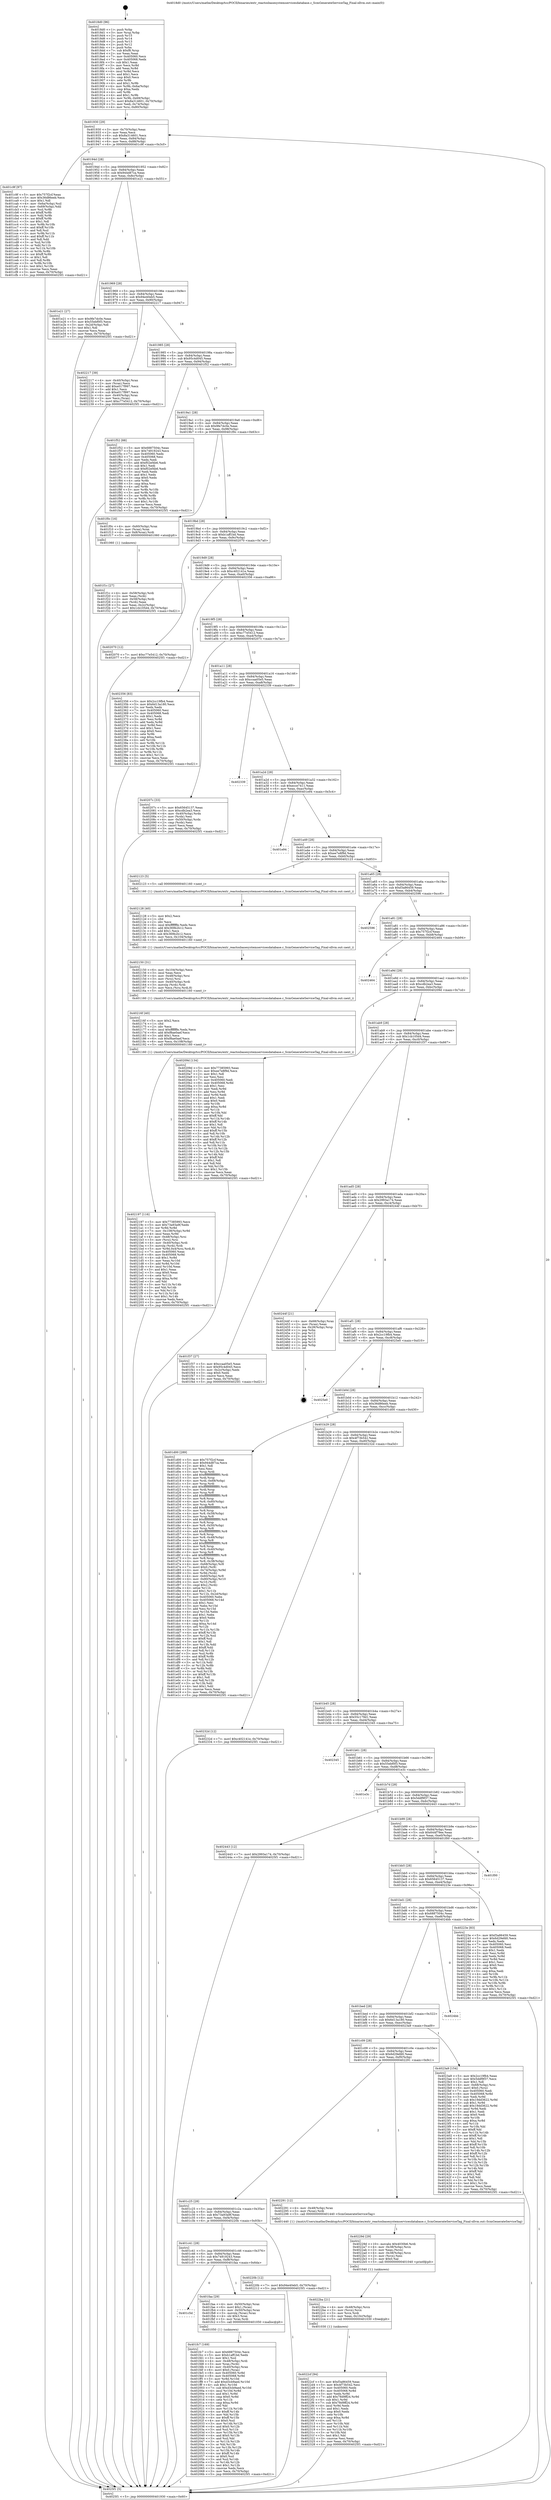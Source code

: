 digraph "0x4018d0" {
  label = "0x4018d0 (/mnt/c/Users/mathe/Desktop/tcc/POCII/binaries/extr_reactosbasesystemservicesdatabase.c_ScmGenerateServiceTag_Final-ollvm.out::main(0))"
  labelloc = "t"
  node[shape=record]

  Entry [label="",width=0.3,height=0.3,shape=circle,fillcolor=black,style=filled]
  "0x401930" [label="{
     0x401930 [29]\l
     | [instrs]\l
     &nbsp;&nbsp;0x401930 \<+3\>: mov -0x70(%rbp),%eax\l
     &nbsp;&nbsp;0x401933 \<+2\>: mov %eax,%ecx\l
     &nbsp;&nbsp;0x401935 \<+6\>: sub $0x8a314601,%ecx\l
     &nbsp;&nbsp;0x40193b \<+6\>: mov %eax,-0x84(%rbp)\l
     &nbsp;&nbsp;0x401941 \<+6\>: mov %ecx,-0x88(%rbp)\l
     &nbsp;&nbsp;0x401947 \<+6\>: je 0000000000401c9f \<main+0x3cf\>\l
  }"]
  "0x401c9f" [label="{
     0x401c9f [97]\l
     | [instrs]\l
     &nbsp;&nbsp;0x401c9f \<+5\>: mov $0x757f2cf,%eax\l
     &nbsp;&nbsp;0x401ca4 \<+5\>: mov $0x36d86eeb,%ecx\l
     &nbsp;&nbsp;0x401ca9 \<+2\>: mov $0x1,%dl\l
     &nbsp;&nbsp;0x401cab \<+4\>: mov -0x6a(%rbp),%sil\l
     &nbsp;&nbsp;0x401caf \<+4\>: mov -0x69(%rbp),%dil\l
     &nbsp;&nbsp;0x401cb3 \<+3\>: mov %sil,%r8b\l
     &nbsp;&nbsp;0x401cb6 \<+4\>: xor $0xff,%r8b\l
     &nbsp;&nbsp;0x401cba \<+3\>: mov %dil,%r9b\l
     &nbsp;&nbsp;0x401cbd \<+4\>: xor $0xff,%r9b\l
     &nbsp;&nbsp;0x401cc1 \<+3\>: xor $0x1,%dl\l
     &nbsp;&nbsp;0x401cc4 \<+3\>: mov %r8b,%r10b\l
     &nbsp;&nbsp;0x401cc7 \<+4\>: and $0xff,%r10b\l
     &nbsp;&nbsp;0x401ccb \<+3\>: and %dl,%sil\l
     &nbsp;&nbsp;0x401cce \<+3\>: mov %r9b,%r11b\l
     &nbsp;&nbsp;0x401cd1 \<+4\>: and $0xff,%r11b\l
     &nbsp;&nbsp;0x401cd5 \<+3\>: and %dl,%dil\l
     &nbsp;&nbsp;0x401cd8 \<+3\>: or %sil,%r10b\l
     &nbsp;&nbsp;0x401cdb \<+3\>: or %dil,%r11b\l
     &nbsp;&nbsp;0x401cde \<+3\>: xor %r11b,%r10b\l
     &nbsp;&nbsp;0x401ce1 \<+3\>: or %r9b,%r8b\l
     &nbsp;&nbsp;0x401ce4 \<+4\>: xor $0xff,%r8b\l
     &nbsp;&nbsp;0x401ce8 \<+3\>: or $0x1,%dl\l
     &nbsp;&nbsp;0x401ceb \<+3\>: and %dl,%r8b\l
     &nbsp;&nbsp;0x401cee \<+3\>: or %r8b,%r10b\l
     &nbsp;&nbsp;0x401cf1 \<+4\>: test $0x1,%r10b\l
     &nbsp;&nbsp;0x401cf5 \<+3\>: cmovne %ecx,%eax\l
     &nbsp;&nbsp;0x401cf8 \<+3\>: mov %eax,-0x70(%rbp)\l
     &nbsp;&nbsp;0x401cfb \<+5\>: jmp 00000000004025f1 \<main+0xd21\>\l
  }"]
  "0x40194d" [label="{
     0x40194d [28]\l
     | [instrs]\l
     &nbsp;&nbsp;0x40194d \<+5\>: jmp 0000000000401952 \<main+0x82\>\l
     &nbsp;&nbsp;0x401952 \<+6\>: mov -0x84(%rbp),%eax\l
     &nbsp;&nbsp;0x401958 \<+5\>: sub $0x944d87ca,%eax\l
     &nbsp;&nbsp;0x40195d \<+6\>: mov %eax,-0x8c(%rbp)\l
     &nbsp;&nbsp;0x401963 \<+6\>: je 0000000000401e21 \<main+0x551\>\l
  }"]
  "0x4025f1" [label="{
     0x4025f1 [5]\l
     | [instrs]\l
     &nbsp;&nbsp;0x4025f1 \<+5\>: jmp 0000000000401930 \<main+0x60\>\l
  }"]
  "0x4018d0" [label="{
     0x4018d0 [96]\l
     | [instrs]\l
     &nbsp;&nbsp;0x4018d0 \<+1\>: push %rbp\l
     &nbsp;&nbsp;0x4018d1 \<+3\>: mov %rsp,%rbp\l
     &nbsp;&nbsp;0x4018d4 \<+2\>: push %r15\l
     &nbsp;&nbsp;0x4018d6 \<+2\>: push %r14\l
     &nbsp;&nbsp;0x4018d8 \<+2\>: push %r13\l
     &nbsp;&nbsp;0x4018da \<+2\>: push %r12\l
     &nbsp;&nbsp;0x4018dc \<+1\>: push %rbx\l
     &nbsp;&nbsp;0x4018dd \<+7\>: sub $0xf8,%rsp\l
     &nbsp;&nbsp;0x4018e4 \<+2\>: xor %eax,%eax\l
     &nbsp;&nbsp;0x4018e6 \<+7\>: mov 0x405060,%ecx\l
     &nbsp;&nbsp;0x4018ed \<+7\>: mov 0x405068,%edx\l
     &nbsp;&nbsp;0x4018f4 \<+3\>: sub $0x1,%eax\l
     &nbsp;&nbsp;0x4018f7 \<+3\>: mov %ecx,%r8d\l
     &nbsp;&nbsp;0x4018fa \<+3\>: add %eax,%r8d\l
     &nbsp;&nbsp;0x4018fd \<+4\>: imul %r8d,%ecx\l
     &nbsp;&nbsp;0x401901 \<+3\>: and $0x1,%ecx\l
     &nbsp;&nbsp;0x401904 \<+3\>: cmp $0x0,%ecx\l
     &nbsp;&nbsp;0x401907 \<+4\>: sete %r9b\l
     &nbsp;&nbsp;0x40190b \<+4\>: and $0x1,%r9b\l
     &nbsp;&nbsp;0x40190f \<+4\>: mov %r9b,-0x6a(%rbp)\l
     &nbsp;&nbsp;0x401913 \<+3\>: cmp $0xa,%edx\l
     &nbsp;&nbsp;0x401916 \<+4\>: setl %r9b\l
     &nbsp;&nbsp;0x40191a \<+4\>: and $0x1,%r9b\l
     &nbsp;&nbsp;0x40191e \<+4\>: mov %r9b,-0x69(%rbp)\l
     &nbsp;&nbsp;0x401922 \<+7\>: movl $0x8a314601,-0x70(%rbp)\l
     &nbsp;&nbsp;0x401929 \<+3\>: mov %edi,-0x74(%rbp)\l
     &nbsp;&nbsp;0x40192c \<+4\>: mov %rsi,-0x80(%rbp)\l
  }"]
  Exit [label="",width=0.3,height=0.3,shape=circle,fillcolor=black,style=filled,peripheries=2]
  "0x401e21" [label="{
     0x401e21 [27]\l
     | [instrs]\l
     &nbsp;&nbsp;0x401e21 \<+5\>: mov $0x9fe7dc0e,%eax\l
     &nbsp;&nbsp;0x401e26 \<+5\>: mov $0x55ebf0f3,%ecx\l
     &nbsp;&nbsp;0x401e2b \<+3\>: mov -0x2d(%rbp),%dl\l
     &nbsp;&nbsp;0x401e2e \<+3\>: test $0x1,%dl\l
     &nbsp;&nbsp;0x401e31 \<+3\>: cmovne %ecx,%eax\l
     &nbsp;&nbsp;0x401e34 \<+3\>: mov %eax,-0x70(%rbp)\l
     &nbsp;&nbsp;0x401e37 \<+5\>: jmp 00000000004025f1 \<main+0xd21\>\l
  }"]
  "0x401969" [label="{
     0x401969 [28]\l
     | [instrs]\l
     &nbsp;&nbsp;0x401969 \<+5\>: jmp 000000000040196e \<main+0x9e\>\l
     &nbsp;&nbsp;0x40196e \<+6\>: mov -0x84(%rbp),%eax\l
     &nbsp;&nbsp;0x401974 \<+5\>: sub $0x94e40eb5,%eax\l
     &nbsp;&nbsp;0x401979 \<+6\>: mov %eax,-0x90(%rbp)\l
     &nbsp;&nbsp;0x40197f \<+6\>: je 0000000000402217 \<main+0x947\>\l
  }"]
  "0x4022cf" [label="{
     0x4022cf [94]\l
     | [instrs]\l
     &nbsp;&nbsp;0x4022cf \<+5\>: mov $0xf3a86459,%eax\l
     &nbsp;&nbsp;0x4022d4 \<+5\>: mov $0x4f73b542,%esi\l
     &nbsp;&nbsp;0x4022d9 \<+7\>: mov 0x405060,%edx\l
     &nbsp;&nbsp;0x4022e0 \<+8\>: mov 0x405068,%r8d\l
     &nbsp;&nbsp;0x4022e8 \<+3\>: mov %edx,%r9d\l
     &nbsp;&nbsp;0x4022eb \<+7\>: add $0x78d9ff24,%r9d\l
     &nbsp;&nbsp;0x4022f2 \<+4\>: sub $0x1,%r9d\l
     &nbsp;&nbsp;0x4022f6 \<+7\>: sub $0x78d9ff24,%r9d\l
     &nbsp;&nbsp;0x4022fd \<+4\>: imul %r9d,%edx\l
     &nbsp;&nbsp;0x402301 \<+3\>: and $0x1,%edx\l
     &nbsp;&nbsp;0x402304 \<+3\>: cmp $0x0,%edx\l
     &nbsp;&nbsp;0x402307 \<+4\>: sete %r10b\l
     &nbsp;&nbsp;0x40230b \<+4\>: cmp $0xa,%r8d\l
     &nbsp;&nbsp;0x40230f \<+4\>: setl %r11b\l
     &nbsp;&nbsp;0x402313 \<+3\>: mov %r10b,%bl\l
     &nbsp;&nbsp;0x402316 \<+3\>: and %r11b,%bl\l
     &nbsp;&nbsp;0x402319 \<+3\>: xor %r11b,%r10b\l
     &nbsp;&nbsp;0x40231c \<+3\>: or %r10b,%bl\l
     &nbsp;&nbsp;0x40231f \<+3\>: test $0x1,%bl\l
     &nbsp;&nbsp;0x402322 \<+3\>: cmovne %esi,%eax\l
     &nbsp;&nbsp;0x402325 \<+3\>: mov %eax,-0x70(%rbp)\l
     &nbsp;&nbsp;0x402328 \<+5\>: jmp 00000000004025f1 \<main+0xd21\>\l
  }"]
  "0x402217" [label="{
     0x402217 [39]\l
     | [instrs]\l
     &nbsp;&nbsp;0x402217 \<+4\>: mov -0x40(%rbp),%rax\l
     &nbsp;&nbsp;0x40221b \<+2\>: mov (%rax),%ecx\l
     &nbsp;&nbsp;0x40221d \<+6\>: add $0xe017f997,%ecx\l
     &nbsp;&nbsp;0x402223 \<+3\>: add $0x1,%ecx\l
     &nbsp;&nbsp;0x402226 \<+6\>: sub $0xe017f997,%ecx\l
     &nbsp;&nbsp;0x40222c \<+4\>: mov -0x40(%rbp),%rax\l
     &nbsp;&nbsp;0x402230 \<+2\>: mov %ecx,(%rax)\l
     &nbsp;&nbsp;0x402232 \<+7\>: movl $0xc77e5412,-0x70(%rbp)\l
     &nbsp;&nbsp;0x402239 \<+5\>: jmp 00000000004025f1 \<main+0xd21\>\l
  }"]
  "0x401985" [label="{
     0x401985 [28]\l
     | [instrs]\l
     &nbsp;&nbsp;0x401985 \<+5\>: jmp 000000000040198a \<main+0xba\>\l
     &nbsp;&nbsp;0x40198a \<+6\>: mov -0x84(%rbp),%eax\l
     &nbsp;&nbsp;0x401990 \<+5\>: sub $0x95c4d045,%eax\l
     &nbsp;&nbsp;0x401995 \<+6\>: mov %eax,-0x94(%rbp)\l
     &nbsp;&nbsp;0x40199b \<+6\>: je 0000000000401f52 \<main+0x682\>\l
  }"]
  "0x4022ba" [label="{
     0x4022ba [21]\l
     | [instrs]\l
     &nbsp;&nbsp;0x4022ba \<+4\>: mov -0x48(%rbp),%rcx\l
     &nbsp;&nbsp;0x4022be \<+3\>: mov (%rcx),%rcx\l
     &nbsp;&nbsp;0x4022c1 \<+3\>: mov %rcx,%rdi\l
     &nbsp;&nbsp;0x4022c4 \<+6\>: mov %eax,-0x10c(%rbp)\l
     &nbsp;&nbsp;0x4022ca \<+5\>: call 0000000000401030 \<free@plt\>\l
     | [calls]\l
     &nbsp;&nbsp;0x401030 \{1\} (unknown)\l
  }"]
  "0x401f52" [label="{
     0x401f52 [88]\l
     | [instrs]\l
     &nbsp;&nbsp;0x401f52 \<+5\>: mov $0x6887504c,%eax\l
     &nbsp;&nbsp;0x401f57 \<+5\>: mov $0x74919243,%ecx\l
     &nbsp;&nbsp;0x401f5c \<+7\>: mov 0x405060,%edx\l
     &nbsp;&nbsp;0x401f63 \<+7\>: mov 0x405068,%esi\l
     &nbsp;&nbsp;0x401f6a \<+2\>: mov %edx,%edi\l
     &nbsp;&nbsp;0x401f6c \<+6\>: add $0xf02ef4b6,%edi\l
     &nbsp;&nbsp;0x401f72 \<+3\>: sub $0x1,%edi\l
     &nbsp;&nbsp;0x401f75 \<+6\>: sub $0xf02ef4b6,%edi\l
     &nbsp;&nbsp;0x401f7b \<+3\>: imul %edi,%edx\l
     &nbsp;&nbsp;0x401f7e \<+3\>: and $0x1,%edx\l
     &nbsp;&nbsp;0x401f81 \<+3\>: cmp $0x0,%edx\l
     &nbsp;&nbsp;0x401f84 \<+4\>: sete %r8b\l
     &nbsp;&nbsp;0x401f88 \<+3\>: cmp $0xa,%esi\l
     &nbsp;&nbsp;0x401f8b \<+4\>: setl %r9b\l
     &nbsp;&nbsp;0x401f8f \<+3\>: mov %r8b,%r10b\l
     &nbsp;&nbsp;0x401f92 \<+3\>: and %r9b,%r10b\l
     &nbsp;&nbsp;0x401f95 \<+3\>: xor %r9b,%r8b\l
     &nbsp;&nbsp;0x401f98 \<+3\>: or %r8b,%r10b\l
     &nbsp;&nbsp;0x401f9b \<+4\>: test $0x1,%r10b\l
     &nbsp;&nbsp;0x401f9f \<+3\>: cmovne %ecx,%eax\l
     &nbsp;&nbsp;0x401fa2 \<+3\>: mov %eax,-0x70(%rbp)\l
     &nbsp;&nbsp;0x401fa5 \<+5\>: jmp 00000000004025f1 \<main+0xd21\>\l
  }"]
  "0x4019a1" [label="{
     0x4019a1 [28]\l
     | [instrs]\l
     &nbsp;&nbsp;0x4019a1 \<+5\>: jmp 00000000004019a6 \<main+0xd6\>\l
     &nbsp;&nbsp;0x4019a6 \<+6\>: mov -0x84(%rbp),%eax\l
     &nbsp;&nbsp;0x4019ac \<+5\>: sub $0x9fe7dc0e,%eax\l
     &nbsp;&nbsp;0x4019b1 \<+6\>: mov %eax,-0x98(%rbp)\l
     &nbsp;&nbsp;0x4019b7 \<+6\>: je 0000000000401f0c \<main+0x63c\>\l
  }"]
  "0x40229d" [label="{
     0x40229d [29]\l
     | [instrs]\l
     &nbsp;&nbsp;0x40229d \<+10\>: movabs $0x4030b6,%rdi\l
     &nbsp;&nbsp;0x4022a7 \<+4\>: mov -0x38(%rbp),%rcx\l
     &nbsp;&nbsp;0x4022ab \<+2\>: mov %eax,(%rcx)\l
     &nbsp;&nbsp;0x4022ad \<+4\>: mov -0x38(%rbp),%rcx\l
     &nbsp;&nbsp;0x4022b1 \<+2\>: mov (%rcx),%esi\l
     &nbsp;&nbsp;0x4022b3 \<+2\>: mov $0x0,%al\l
     &nbsp;&nbsp;0x4022b5 \<+5\>: call 0000000000401040 \<printf@plt\>\l
     | [calls]\l
     &nbsp;&nbsp;0x401040 \{1\} (unknown)\l
  }"]
  "0x401f0c" [label="{
     0x401f0c [16]\l
     | [instrs]\l
     &nbsp;&nbsp;0x401f0c \<+4\>: mov -0x60(%rbp),%rax\l
     &nbsp;&nbsp;0x401f10 \<+3\>: mov (%rax),%rax\l
     &nbsp;&nbsp;0x401f13 \<+4\>: mov 0x8(%rax),%rdi\l
     &nbsp;&nbsp;0x401f17 \<+5\>: call 0000000000401060 \<atoi@plt\>\l
     | [calls]\l
     &nbsp;&nbsp;0x401060 \{1\} (unknown)\l
  }"]
  "0x4019bd" [label="{
     0x4019bd [28]\l
     | [instrs]\l
     &nbsp;&nbsp;0x4019bd \<+5\>: jmp 00000000004019c2 \<main+0xf2\>\l
     &nbsp;&nbsp;0x4019c2 \<+6\>: mov -0x84(%rbp),%eax\l
     &nbsp;&nbsp;0x4019c8 \<+5\>: sub $0xb1aff1bd,%eax\l
     &nbsp;&nbsp;0x4019cd \<+6\>: mov %eax,-0x9c(%rbp)\l
     &nbsp;&nbsp;0x4019d3 \<+6\>: je 0000000000402070 \<main+0x7a0\>\l
  }"]
  "0x402197" [label="{
     0x402197 [116]\l
     | [instrs]\l
     &nbsp;&nbsp;0x402197 \<+5\>: mov $0x77385993,%ecx\l
     &nbsp;&nbsp;0x40219c \<+5\>: mov $0x73a93a9f,%edx\l
     &nbsp;&nbsp;0x4021a1 \<+3\>: xor %r8d,%r8d\l
     &nbsp;&nbsp;0x4021a4 \<+7\>: mov -0x108(%rbp),%r9d\l
     &nbsp;&nbsp;0x4021ab \<+4\>: imul %eax,%r9d\l
     &nbsp;&nbsp;0x4021af \<+4\>: mov -0x48(%rbp),%rsi\l
     &nbsp;&nbsp;0x4021b3 \<+3\>: mov (%rsi),%rsi\l
     &nbsp;&nbsp;0x4021b6 \<+4\>: mov -0x40(%rbp),%rdi\l
     &nbsp;&nbsp;0x4021ba \<+3\>: movslq (%rdi),%rdi\l
     &nbsp;&nbsp;0x4021bd \<+5\>: mov %r9d,0x4(%rsi,%rdi,8)\l
     &nbsp;&nbsp;0x4021c2 \<+7\>: mov 0x405060,%eax\l
     &nbsp;&nbsp;0x4021c9 \<+8\>: mov 0x405068,%r9d\l
     &nbsp;&nbsp;0x4021d1 \<+4\>: sub $0x1,%r8d\l
     &nbsp;&nbsp;0x4021d5 \<+3\>: mov %eax,%r10d\l
     &nbsp;&nbsp;0x4021d8 \<+3\>: add %r8d,%r10d\l
     &nbsp;&nbsp;0x4021db \<+4\>: imul %r10d,%eax\l
     &nbsp;&nbsp;0x4021df \<+3\>: and $0x1,%eax\l
     &nbsp;&nbsp;0x4021e2 \<+3\>: cmp $0x0,%eax\l
     &nbsp;&nbsp;0x4021e5 \<+4\>: sete %r11b\l
     &nbsp;&nbsp;0x4021e9 \<+4\>: cmp $0xa,%r9d\l
     &nbsp;&nbsp;0x4021ed \<+3\>: setl %bl\l
     &nbsp;&nbsp;0x4021f0 \<+3\>: mov %r11b,%r14b\l
     &nbsp;&nbsp;0x4021f3 \<+3\>: and %bl,%r14b\l
     &nbsp;&nbsp;0x4021f6 \<+3\>: xor %bl,%r11b\l
     &nbsp;&nbsp;0x4021f9 \<+3\>: or %r11b,%r14b\l
     &nbsp;&nbsp;0x4021fc \<+4\>: test $0x1,%r14b\l
     &nbsp;&nbsp;0x402200 \<+3\>: cmovne %edx,%ecx\l
     &nbsp;&nbsp;0x402203 \<+3\>: mov %ecx,-0x70(%rbp)\l
     &nbsp;&nbsp;0x402206 \<+5\>: jmp 00000000004025f1 \<main+0xd21\>\l
  }"]
  "0x402070" [label="{
     0x402070 [12]\l
     | [instrs]\l
     &nbsp;&nbsp;0x402070 \<+7\>: movl $0xc77e5412,-0x70(%rbp)\l
     &nbsp;&nbsp;0x402077 \<+5\>: jmp 00000000004025f1 \<main+0xd21\>\l
  }"]
  "0x4019d9" [label="{
     0x4019d9 [28]\l
     | [instrs]\l
     &nbsp;&nbsp;0x4019d9 \<+5\>: jmp 00000000004019de \<main+0x10e\>\l
     &nbsp;&nbsp;0x4019de \<+6\>: mov -0x84(%rbp),%eax\l
     &nbsp;&nbsp;0x4019e4 \<+5\>: sub $0xc402141e,%eax\l
     &nbsp;&nbsp;0x4019e9 \<+6\>: mov %eax,-0xa0(%rbp)\l
     &nbsp;&nbsp;0x4019ef \<+6\>: je 0000000000402356 \<main+0xa86\>\l
  }"]
  "0x40216f" [label="{
     0x40216f [40]\l
     | [instrs]\l
     &nbsp;&nbsp;0x40216f \<+5\>: mov $0x2,%ecx\l
     &nbsp;&nbsp;0x402174 \<+1\>: cltd\l
     &nbsp;&nbsp;0x402175 \<+2\>: idiv %ecx\l
     &nbsp;&nbsp;0x402177 \<+6\>: imul $0xfffffffe,%edx,%ecx\l
     &nbsp;&nbsp;0x40217d \<+6\>: add $0xf8ae0aef,%ecx\l
     &nbsp;&nbsp;0x402183 \<+3\>: add $0x1,%ecx\l
     &nbsp;&nbsp;0x402186 \<+6\>: sub $0xf8ae0aef,%ecx\l
     &nbsp;&nbsp;0x40218c \<+6\>: mov %ecx,-0x108(%rbp)\l
     &nbsp;&nbsp;0x402192 \<+5\>: call 0000000000401160 \<next_i\>\l
     | [calls]\l
     &nbsp;&nbsp;0x401160 \{1\} (/mnt/c/Users/mathe/Desktop/tcc/POCII/binaries/extr_reactosbasesystemservicesdatabase.c_ScmGenerateServiceTag_Final-ollvm.out::next_i)\l
  }"]
  "0x402356" [label="{
     0x402356 [83]\l
     | [instrs]\l
     &nbsp;&nbsp;0x402356 \<+5\>: mov $0x2cc19fb4,%eax\l
     &nbsp;&nbsp;0x40235b \<+5\>: mov $0x6d13a180,%ecx\l
     &nbsp;&nbsp;0x402360 \<+2\>: xor %edx,%edx\l
     &nbsp;&nbsp;0x402362 \<+7\>: mov 0x405060,%esi\l
     &nbsp;&nbsp;0x402369 \<+7\>: mov 0x405068,%edi\l
     &nbsp;&nbsp;0x402370 \<+3\>: sub $0x1,%edx\l
     &nbsp;&nbsp;0x402373 \<+3\>: mov %esi,%r8d\l
     &nbsp;&nbsp;0x402376 \<+3\>: add %edx,%r8d\l
     &nbsp;&nbsp;0x402379 \<+4\>: imul %r8d,%esi\l
     &nbsp;&nbsp;0x40237d \<+3\>: and $0x1,%esi\l
     &nbsp;&nbsp;0x402380 \<+3\>: cmp $0x0,%esi\l
     &nbsp;&nbsp;0x402383 \<+4\>: sete %r9b\l
     &nbsp;&nbsp;0x402387 \<+3\>: cmp $0xa,%edi\l
     &nbsp;&nbsp;0x40238a \<+4\>: setl %r10b\l
     &nbsp;&nbsp;0x40238e \<+3\>: mov %r9b,%r11b\l
     &nbsp;&nbsp;0x402391 \<+3\>: and %r10b,%r11b\l
     &nbsp;&nbsp;0x402394 \<+3\>: xor %r10b,%r9b\l
     &nbsp;&nbsp;0x402397 \<+3\>: or %r9b,%r11b\l
     &nbsp;&nbsp;0x40239a \<+4\>: test $0x1,%r11b\l
     &nbsp;&nbsp;0x40239e \<+3\>: cmovne %ecx,%eax\l
     &nbsp;&nbsp;0x4023a1 \<+3\>: mov %eax,-0x70(%rbp)\l
     &nbsp;&nbsp;0x4023a4 \<+5\>: jmp 00000000004025f1 \<main+0xd21\>\l
  }"]
  "0x4019f5" [label="{
     0x4019f5 [28]\l
     | [instrs]\l
     &nbsp;&nbsp;0x4019f5 \<+5\>: jmp 00000000004019fa \<main+0x12a\>\l
     &nbsp;&nbsp;0x4019fa \<+6\>: mov -0x84(%rbp),%eax\l
     &nbsp;&nbsp;0x401a00 \<+5\>: sub $0xc77e5412,%eax\l
     &nbsp;&nbsp;0x401a05 \<+6\>: mov %eax,-0xa4(%rbp)\l
     &nbsp;&nbsp;0x401a0b \<+6\>: je 000000000040207c \<main+0x7ac\>\l
  }"]
  "0x402150" [label="{
     0x402150 [31]\l
     | [instrs]\l
     &nbsp;&nbsp;0x402150 \<+6\>: mov -0x104(%rbp),%ecx\l
     &nbsp;&nbsp;0x402156 \<+3\>: imul %eax,%ecx\l
     &nbsp;&nbsp;0x402159 \<+4\>: mov -0x48(%rbp),%rsi\l
     &nbsp;&nbsp;0x40215d \<+3\>: mov (%rsi),%rsi\l
     &nbsp;&nbsp;0x402160 \<+4\>: mov -0x40(%rbp),%rdi\l
     &nbsp;&nbsp;0x402164 \<+3\>: movslq (%rdi),%rdi\l
     &nbsp;&nbsp;0x402167 \<+3\>: mov %ecx,(%rsi,%rdi,8)\l
     &nbsp;&nbsp;0x40216a \<+5\>: call 0000000000401160 \<next_i\>\l
     | [calls]\l
     &nbsp;&nbsp;0x401160 \{1\} (/mnt/c/Users/mathe/Desktop/tcc/POCII/binaries/extr_reactosbasesystemservicesdatabase.c_ScmGenerateServiceTag_Final-ollvm.out::next_i)\l
  }"]
  "0x40207c" [label="{
     0x40207c [33]\l
     | [instrs]\l
     &nbsp;&nbsp;0x40207c \<+5\>: mov $0x65645137,%eax\l
     &nbsp;&nbsp;0x402081 \<+5\>: mov $0xcdb2ea3,%ecx\l
     &nbsp;&nbsp;0x402086 \<+4\>: mov -0x40(%rbp),%rdx\l
     &nbsp;&nbsp;0x40208a \<+2\>: mov (%rdx),%esi\l
     &nbsp;&nbsp;0x40208c \<+4\>: mov -0x50(%rbp),%rdx\l
     &nbsp;&nbsp;0x402090 \<+2\>: cmp (%rdx),%esi\l
     &nbsp;&nbsp;0x402092 \<+3\>: cmovl %ecx,%eax\l
     &nbsp;&nbsp;0x402095 \<+3\>: mov %eax,-0x70(%rbp)\l
     &nbsp;&nbsp;0x402098 \<+5\>: jmp 00000000004025f1 \<main+0xd21\>\l
  }"]
  "0x401a11" [label="{
     0x401a11 [28]\l
     | [instrs]\l
     &nbsp;&nbsp;0x401a11 \<+5\>: jmp 0000000000401a16 \<main+0x146\>\l
     &nbsp;&nbsp;0x401a16 \<+6\>: mov -0x84(%rbp),%eax\l
     &nbsp;&nbsp;0x401a1c \<+5\>: sub $0xccaa05e5,%eax\l
     &nbsp;&nbsp;0x401a21 \<+6\>: mov %eax,-0xa8(%rbp)\l
     &nbsp;&nbsp;0x401a27 \<+6\>: je 0000000000402339 \<main+0xa69\>\l
  }"]
  "0x402128" [label="{
     0x402128 [40]\l
     | [instrs]\l
     &nbsp;&nbsp;0x402128 \<+5\>: mov $0x2,%ecx\l
     &nbsp;&nbsp;0x40212d \<+1\>: cltd\l
     &nbsp;&nbsp;0x40212e \<+2\>: idiv %ecx\l
     &nbsp;&nbsp;0x402130 \<+6\>: imul $0xfffffffe,%edx,%ecx\l
     &nbsp;&nbsp;0x402136 \<+6\>: add $0x369b2b12,%ecx\l
     &nbsp;&nbsp;0x40213c \<+3\>: add $0x1,%ecx\l
     &nbsp;&nbsp;0x40213f \<+6\>: sub $0x369b2b12,%ecx\l
     &nbsp;&nbsp;0x402145 \<+6\>: mov %ecx,-0x104(%rbp)\l
     &nbsp;&nbsp;0x40214b \<+5\>: call 0000000000401160 \<next_i\>\l
     | [calls]\l
     &nbsp;&nbsp;0x401160 \{1\} (/mnt/c/Users/mathe/Desktop/tcc/POCII/binaries/extr_reactosbasesystemservicesdatabase.c_ScmGenerateServiceTag_Final-ollvm.out::next_i)\l
  }"]
  "0x402339" [label="{
     0x402339\l
  }", style=dashed]
  "0x401a2d" [label="{
     0x401a2d [28]\l
     | [instrs]\l
     &nbsp;&nbsp;0x401a2d \<+5\>: jmp 0000000000401a32 \<main+0x162\>\l
     &nbsp;&nbsp;0x401a32 \<+6\>: mov -0x84(%rbp),%eax\l
     &nbsp;&nbsp;0x401a38 \<+5\>: sub $0xecce7411,%eax\l
     &nbsp;&nbsp;0x401a3d \<+6\>: mov %eax,-0xac(%rbp)\l
     &nbsp;&nbsp;0x401a43 \<+6\>: je 0000000000401e94 \<main+0x5c4\>\l
  }"]
  "0x401fc7" [label="{
     0x401fc7 [169]\l
     | [instrs]\l
     &nbsp;&nbsp;0x401fc7 \<+5\>: mov $0x6887504c,%ecx\l
     &nbsp;&nbsp;0x401fcc \<+5\>: mov $0xb1aff1bd,%edx\l
     &nbsp;&nbsp;0x401fd1 \<+3\>: mov $0x1,%sil\l
     &nbsp;&nbsp;0x401fd4 \<+4\>: mov -0x48(%rbp),%rdi\l
     &nbsp;&nbsp;0x401fd8 \<+3\>: mov %rax,(%rdi)\l
     &nbsp;&nbsp;0x401fdb \<+4\>: mov -0x40(%rbp),%rax\l
     &nbsp;&nbsp;0x401fdf \<+6\>: movl $0x0,(%rax)\l
     &nbsp;&nbsp;0x401fe5 \<+8\>: mov 0x405060,%r8d\l
     &nbsp;&nbsp;0x401fed \<+8\>: mov 0x405068,%r9d\l
     &nbsp;&nbsp;0x401ff5 \<+3\>: mov %r8d,%r10d\l
     &nbsp;&nbsp;0x401ff8 \<+7\>: add $0xd3cb9aed,%r10d\l
     &nbsp;&nbsp;0x401fff \<+4\>: sub $0x1,%r10d\l
     &nbsp;&nbsp;0x402003 \<+7\>: sub $0xd3cb9aed,%r10d\l
     &nbsp;&nbsp;0x40200a \<+4\>: imul %r10d,%r8d\l
     &nbsp;&nbsp;0x40200e \<+4\>: and $0x1,%r8d\l
     &nbsp;&nbsp;0x402012 \<+4\>: cmp $0x0,%r8d\l
     &nbsp;&nbsp;0x402016 \<+4\>: sete %r11b\l
     &nbsp;&nbsp;0x40201a \<+4\>: cmp $0xa,%r9d\l
     &nbsp;&nbsp;0x40201e \<+3\>: setl %bl\l
     &nbsp;&nbsp;0x402021 \<+3\>: mov %r11b,%r14b\l
     &nbsp;&nbsp;0x402024 \<+4\>: xor $0xff,%r14b\l
     &nbsp;&nbsp;0x402028 \<+3\>: mov %bl,%r15b\l
     &nbsp;&nbsp;0x40202b \<+4\>: xor $0xff,%r15b\l
     &nbsp;&nbsp;0x40202f \<+4\>: xor $0x0,%sil\l
     &nbsp;&nbsp;0x402033 \<+3\>: mov %r14b,%r12b\l
     &nbsp;&nbsp;0x402036 \<+4\>: and $0x0,%r12b\l
     &nbsp;&nbsp;0x40203a \<+3\>: and %sil,%r11b\l
     &nbsp;&nbsp;0x40203d \<+3\>: mov %r15b,%r13b\l
     &nbsp;&nbsp;0x402040 \<+4\>: and $0x0,%r13b\l
     &nbsp;&nbsp;0x402044 \<+3\>: and %sil,%bl\l
     &nbsp;&nbsp;0x402047 \<+3\>: or %r11b,%r12b\l
     &nbsp;&nbsp;0x40204a \<+3\>: or %bl,%r13b\l
     &nbsp;&nbsp;0x40204d \<+3\>: xor %r13b,%r12b\l
     &nbsp;&nbsp;0x402050 \<+3\>: or %r15b,%r14b\l
     &nbsp;&nbsp;0x402053 \<+4\>: xor $0xff,%r14b\l
     &nbsp;&nbsp;0x402057 \<+4\>: or $0x0,%sil\l
     &nbsp;&nbsp;0x40205b \<+3\>: and %sil,%r14b\l
     &nbsp;&nbsp;0x40205e \<+3\>: or %r14b,%r12b\l
     &nbsp;&nbsp;0x402061 \<+4\>: test $0x1,%r12b\l
     &nbsp;&nbsp;0x402065 \<+3\>: cmovne %edx,%ecx\l
     &nbsp;&nbsp;0x402068 \<+3\>: mov %ecx,-0x70(%rbp)\l
     &nbsp;&nbsp;0x40206b \<+5\>: jmp 00000000004025f1 \<main+0xd21\>\l
  }"]
  "0x401e94" [label="{
     0x401e94\l
  }", style=dashed]
  "0x401a49" [label="{
     0x401a49 [28]\l
     | [instrs]\l
     &nbsp;&nbsp;0x401a49 \<+5\>: jmp 0000000000401a4e \<main+0x17e\>\l
     &nbsp;&nbsp;0x401a4e \<+6\>: mov -0x84(%rbp),%eax\l
     &nbsp;&nbsp;0x401a54 \<+5\>: sub $0xee7e8f9d,%eax\l
     &nbsp;&nbsp;0x401a59 \<+6\>: mov %eax,-0xb0(%rbp)\l
     &nbsp;&nbsp;0x401a5f \<+6\>: je 0000000000402123 \<main+0x853\>\l
  }"]
  "0x401c5d" [label="{
     0x401c5d\l
  }", style=dashed]
  "0x402123" [label="{
     0x402123 [5]\l
     | [instrs]\l
     &nbsp;&nbsp;0x402123 \<+5\>: call 0000000000401160 \<next_i\>\l
     | [calls]\l
     &nbsp;&nbsp;0x401160 \{1\} (/mnt/c/Users/mathe/Desktop/tcc/POCII/binaries/extr_reactosbasesystemservicesdatabase.c_ScmGenerateServiceTag_Final-ollvm.out::next_i)\l
  }"]
  "0x401a65" [label="{
     0x401a65 [28]\l
     | [instrs]\l
     &nbsp;&nbsp;0x401a65 \<+5\>: jmp 0000000000401a6a \<main+0x19a\>\l
     &nbsp;&nbsp;0x401a6a \<+6\>: mov -0x84(%rbp),%eax\l
     &nbsp;&nbsp;0x401a70 \<+5\>: sub $0xf3a86459,%eax\l
     &nbsp;&nbsp;0x401a75 \<+6\>: mov %eax,-0xb4(%rbp)\l
     &nbsp;&nbsp;0x401a7b \<+6\>: je 0000000000402596 \<main+0xcc6\>\l
  }"]
  "0x401faa" [label="{
     0x401faa [29]\l
     | [instrs]\l
     &nbsp;&nbsp;0x401faa \<+4\>: mov -0x50(%rbp),%rax\l
     &nbsp;&nbsp;0x401fae \<+6\>: movl $0x1,(%rax)\l
     &nbsp;&nbsp;0x401fb4 \<+4\>: mov -0x50(%rbp),%rax\l
     &nbsp;&nbsp;0x401fb8 \<+3\>: movslq (%rax),%rax\l
     &nbsp;&nbsp;0x401fbb \<+4\>: shl $0x3,%rax\l
     &nbsp;&nbsp;0x401fbf \<+3\>: mov %rax,%rdi\l
     &nbsp;&nbsp;0x401fc2 \<+5\>: call 0000000000401050 \<malloc@plt\>\l
     | [calls]\l
     &nbsp;&nbsp;0x401050 \{1\} (unknown)\l
  }"]
  "0x402596" [label="{
     0x402596\l
  }", style=dashed]
  "0x401a81" [label="{
     0x401a81 [28]\l
     | [instrs]\l
     &nbsp;&nbsp;0x401a81 \<+5\>: jmp 0000000000401a86 \<main+0x1b6\>\l
     &nbsp;&nbsp;0x401a86 \<+6\>: mov -0x84(%rbp),%eax\l
     &nbsp;&nbsp;0x401a8c \<+5\>: sub $0x757f2cf,%eax\l
     &nbsp;&nbsp;0x401a91 \<+6\>: mov %eax,-0xb8(%rbp)\l
     &nbsp;&nbsp;0x401a97 \<+6\>: je 0000000000402464 \<main+0xb94\>\l
  }"]
  "0x401c41" [label="{
     0x401c41 [28]\l
     | [instrs]\l
     &nbsp;&nbsp;0x401c41 \<+5\>: jmp 0000000000401c46 \<main+0x376\>\l
     &nbsp;&nbsp;0x401c46 \<+6\>: mov -0x84(%rbp),%eax\l
     &nbsp;&nbsp;0x401c4c \<+5\>: sub $0x74919243,%eax\l
     &nbsp;&nbsp;0x401c51 \<+6\>: mov %eax,-0xf8(%rbp)\l
     &nbsp;&nbsp;0x401c57 \<+6\>: je 0000000000401faa \<main+0x6da\>\l
  }"]
  "0x402464" [label="{
     0x402464\l
  }", style=dashed]
  "0x401a9d" [label="{
     0x401a9d [28]\l
     | [instrs]\l
     &nbsp;&nbsp;0x401a9d \<+5\>: jmp 0000000000401aa2 \<main+0x1d2\>\l
     &nbsp;&nbsp;0x401aa2 \<+6\>: mov -0x84(%rbp),%eax\l
     &nbsp;&nbsp;0x401aa8 \<+5\>: sub $0xcdb2ea3,%eax\l
     &nbsp;&nbsp;0x401aad \<+6\>: mov %eax,-0xbc(%rbp)\l
     &nbsp;&nbsp;0x401ab3 \<+6\>: je 000000000040209d \<main+0x7cd\>\l
  }"]
  "0x40220b" [label="{
     0x40220b [12]\l
     | [instrs]\l
     &nbsp;&nbsp;0x40220b \<+7\>: movl $0x94e40eb5,-0x70(%rbp)\l
     &nbsp;&nbsp;0x402212 \<+5\>: jmp 00000000004025f1 \<main+0xd21\>\l
  }"]
  "0x40209d" [label="{
     0x40209d [134]\l
     | [instrs]\l
     &nbsp;&nbsp;0x40209d \<+5\>: mov $0x77385993,%eax\l
     &nbsp;&nbsp;0x4020a2 \<+5\>: mov $0xee7e8f9d,%ecx\l
     &nbsp;&nbsp;0x4020a7 \<+2\>: mov $0x1,%dl\l
     &nbsp;&nbsp;0x4020a9 \<+2\>: xor %esi,%esi\l
     &nbsp;&nbsp;0x4020ab \<+7\>: mov 0x405060,%edi\l
     &nbsp;&nbsp;0x4020b2 \<+8\>: mov 0x405068,%r8d\l
     &nbsp;&nbsp;0x4020ba \<+3\>: sub $0x1,%esi\l
     &nbsp;&nbsp;0x4020bd \<+3\>: mov %edi,%r9d\l
     &nbsp;&nbsp;0x4020c0 \<+3\>: add %esi,%r9d\l
     &nbsp;&nbsp;0x4020c3 \<+4\>: imul %r9d,%edi\l
     &nbsp;&nbsp;0x4020c7 \<+3\>: and $0x1,%edi\l
     &nbsp;&nbsp;0x4020ca \<+3\>: cmp $0x0,%edi\l
     &nbsp;&nbsp;0x4020cd \<+4\>: sete %r10b\l
     &nbsp;&nbsp;0x4020d1 \<+4\>: cmp $0xa,%r8d\l
     &nbsp;&nbsp;0x4020d5 \<+4\>: setl %r11b\l
     &nbsp;&nbsp;0x4020d9 \<+3\>: mov %r10b,%bl\l
     &nbsp;&nbsp;0x4020dc \<+3\>: xor $0xff,%bl\l
     &nbsp;&nbsp;0x4020df \<+3\>: mov %r11b,%r14b\l
     &nbsp;&nbsp;0x4020e2 \<+4\>: xor $0xff,%r14b\l
     &nbsp;&nbsp;0x4020e6 \<+3\>: xor $0x1,%dl\l
     &nbsp;&nbsp;0x4020e9 \<+3\>: mov %bl,%r15b\l
     &nbsp;&nbsp;0x4020ec \<+4\>: and $0xff,%r15b\l
     &nbsp;&nbsp;0x4020f0 \<+3\>: and %dl,%r10b\l
     &nbsp;&nbsp;0x4020f3 \<+3\>: mov %r14b,%r12b\l
     &nbsp;&nbsp;0x4020f6 \<+4\>: and $0xff,%r12b\l
     &nbsp;&nbsp;0x4020fa \<+3\>: and %dl,%r11b\l
     &nbsp;&nbsp;0x4020fd \<+3\>: or %r10b,%r15b\l
     &nbsp;&nbsp;0x402100 \<+3\>: or %r11b,%r12b\l
     &nbsp;&nbsp;0x402103 \<+3\>: xor %r12b,%r15b\l
     &nbsp;&nbsp;0x402106 \<+3\>: or %r14b,%bl\l
     &nbsp;&nbsp;0x402109 \<+3\>: xor $0xff,%bl\l
     &nbsp;&nbsp;0x40210c \<+3\>: or $0x1,%dl\l
     &nbsp;&nbsp;0x40210f \<+2\>: and %dl,%bl\l
     &nbsp;&nbsp;0x402111 \<+3\>: or %bl,%r15b\l
     &nbsp;&nbsp;0x402114 \<+4\>: test $0x1,%r15b\l
     &nbsp;&nbsp;0x402118 \<+3\>: cmovne %ecx,%eax\l
     &nbsp;&nbsp;0x40211b \<+3\>: mov %eax,-0x70(%rbp)\l
     &nbsp;&nbsp;0x40211e \<+5\>: jmp 00000000004025f1 \<main+0xd21\>\l
  }"]
  "0x401ab9" [label="{
     0x401ab9 [28]\l
     | [instrs]\l
     &nbsp;&nbsp;0x401ab9 \<+5\>: jmp 0000000000401abe \<main+0x1ee\>\l
     &nbsp;&nbsp;0x401abe \<+6\>: mov -0x84(%rbp),%eax\l
     &nbsp;&nbsp;0x401ac4 \<+5\>: sub $0x1cb105d4,%eax\l
     &nbsp;&nbsp;0x401ac9 \<+6\>: mov %eax,-0xc0(%rbp)\l
     &nbsp;&nbsp;0x401acf \<+6\>: je 0000000000401f37 \<main+0x667\>\l
  }"]
  "0x401c25" [label="{
     0x401c25 [28]\l
     | [instrs]\l
     &nbsp;&nbsp;0x401c25 \<+5\>: jmp 0000000000401c2a \<main+0x35a\>\l
     &nbsp;&nbsp;0x401c2a \<+6\>: mov -0x84(%rbp),%eax\l
     &nbsp;&nbsp;0x401c30 \<+5\>: sub $0x73a93a9f,%eax\l
     &nbsp;&nbsp;0x401c35 \<+6\>: mov %eax,-0xf4(%rbp)\l
     &nbsp;&nbsp;0x401c3b \<+6\>: je 000000000040220b \<main+0x93b\>\l
  }"]
  "0x401f37" [label="{
     0x401f37 [27]\l
     | [instrs]\l
     &nbsp;&nbsp;0x401f37 \<+5\>: mov $0xccaa05e5,%eax\l
     &nbsp;&nbsp;0x401f3c \<+5\>: mov $0x95c4d045,%ecx\l
     &nbsp;&nbsp;0x401f41 \<+3\>: mov -0x2c(%rbp),%edx\l
     &nbsp;&nbsp;0x401f44 \<+3\>: cmp $0x0,%edx\l
     &nbsp;&nbsp;0x401f47 \<+3\>: cmove %ecx,%eax\l
     &nbsp;&nbsp;0x401f4a \<+3\>: mov %eax,-0x70(%rbp)\l
     &nbsp;&nbsp;0x401f4d \<+5\>: jmp 00000000004025f1 \<main+0xd21\>\l
  }"]
  "0x401ad5" [label="{
     0x401ad5 [28]\l
     | [instrs]\l
     &nbsp;&nbsp;0x401ad5 \<+5\>: jmp 0000000000401ada \<main+0x20a\>\l
     &nbsp;&nbsp;0x401ada \<+6\>: mov -0x84(%rbp),%eax\l
     &nbsp;&nbsp;0x401ae0 \<+5\>: sub $0x2993a174,%eax\l
     &nbsp;&nbsp;0x401ae5 \<+6\>: mov %eax,-0xc4(%rbp)\l
     &nbsp;&nbsp;0x401aeb \<+6\>: je 000000000040244f \<main+0xb7f\>\l
  }"]
  "0x402291" [label="{
     0x402291 [12]\l
     | [instrs]\l
     &nbsp;&nbsp;0x402291 \<+4\>: mov -0x48(%rbp),%rax\l
     &nbsp;&nbsp;0x402295 \<+3\>: mov (%rax),%rdi\l
     &nbsp;&nbsp;0x402298 \<+5\>: call 0000000000401440 \<ScmGenerateServiceTag\>\l
     | [calls]\l
     &nbsp;&nbsp;0x401440 \{1\} (/mnt/c/Users/mathe/Desktop/tcc/POCII/binaries/extr_reactosbasesystemservicesdatabase.c_ScmGenerateServiceTag_Final-ollvm.out::ScmGenerateServiceTag)\l
  }"]
  "0x40244f" [label="{
     0x40244f [21]\l
     | [instrs]\l
     &nbsp;&nbsp;0x40244f \<+4\>: mov -0x68(%rbp),%rax\l
     &nbsp;&nbsp;0x402453 \<+2\>: mov (%rax),%eax\l
     &nbsp;&nbsp;0x402455 \<+4\>: lea -0x28(%rbp),%rsp\l
     &nbsp;&nbsp;0x402459 \<+1\>: pop %rbx\l
     &nbsp;&nbsp;0x40245a \<+2\>: pop %r12\l
     &nbsp;&nbsp;0x40245c \<+2\>: pop %r13\l
     &nbsp;&nbsp;0x40245e \<+2\>: pop %r14\l
     &nbsp;&nbsp;0x402460 \<+2\>: pop %r15\l
     &nbsp;&nbsp;0x402462 \<+1\>: pop %rbp\l
     &nbsp;&nbsp;0x402463 \<+1\>: ret\l
  }"]
  "0x401af1" [label="{
     0x401af1 [28]\l
     | [instrs]\l
     &nbsp;&nbsp;0x401af1 \<+5\>: jmp 0000000000401af6 \<main+0x226\>\l
     &nbsp;&nbsp;0x401af6 \<+6\>: mov -0x84(%rbp),%eax\l
     &nbsp;&nbsp;0x401afc \<+5\>: sub $0x2cc19fb4,%eax\l
     &nbsp;&nbsp;0x401b01 \<+6\>: mov %eax,-0xc8(%rbp)\l
     &nbsp;&nbsp;0x401b07 \<+6\>: je 00000000004025e0 \<main+0xd10\>\l
  }"]
  "0x401c09" [label="{
     0x401c09 [28]\l
     | [instrs]\l
     &nbsp;&nbsp;0x401c09 \<+5\>: jmp 0000000000401c0e \<main+0x33e\>\l
     &nbsp;&nbsp;0x401c0e \<+6\>: mov -0x84(%rbp),%eax\l
     &nbsp;&nbsp;0x401c14 \<+5\>: sub $0x6d29efd0,%eax\l
     &nbsp;&nbsp;0x401c19 \<+6\>: mov %eax,-0xf0(%rbp)\l
     &nbsp;&nbsp;0x401c1f \<+6\>: je 0000000000402291 \<main+0x9c1\>\l
  }"]
  "0x4025e0" [label="{
     0x4025e0\l
  }", style=dashed]
  "0x401b0d" [label="{
     0x401b0d [28]\l
     | [instrs]\l
     &nbsp;&nbsp;0x401b0d \<+5\>: jmp 0000000000401b12 \<main+0x242\>\l
     &nbsp;&nbsp;0x401b12 \<+6\>: mov -0x84(%rbp),%eax\l
     &nbsp;&nbsp;0x401b18 \<+5\>: sub $0x36d86eeb,%eax\l
     &nbsp;&nbsp;0x401b1d \<+6\>: mov %eax,-0xcc(%rbp)\l
     &nbsp;&nbsp;0x401b23 \<+6\>: je 0000000000401d00 \<main+0x430\>\l
  }"]
  "0x4023a9" [label="{
     0x4023a9 [154]\l
     | [instrs]\l
     &nbsp;&nbsp;0x4023a9 \<+5\>: mov $0x2cc19fb4,%eax\l
     &nbsp;&nbsp;0x4023ae \<+5\>: mov $0x5ddf9f37,%ecx\l
     &nbsp;&nbsp;0x4023b3 \<+2\>: mov $0x1,%dl\l
     &nbsp;&nbsp;0x4023b5 \<+4\>: mov -0x68(%rbp),%rsi\l
     &nbsp;&nbsp;0x4023b9 \<+6\>: movl $0x0,(%rsi)\l
     &nbsp;&nbsp;0x4023bf \<+7\>: mov 0x405060,%edi\l
     &nbsp;&nbsp;0x4023c6 \<+8\>: mov 0x405068,%r8d\l
     &nbsp;&nbsp;0x4023ce \<+3\>: mov %edi,%r9d\l
     &nbsp;&nbsp;0x4023d1 \<+7\>: sub $0x19dd3622,%r9d\l
     &nbsp;&nbsp;0x4023d8 \<+4\>: sub $0x1,%r9d\l
     &nbsp;&nbsp;0x4023dc \<+7\>: add $0x19dd3622,%r9d\l
     &nbsp;&nbsp;0x4023e3 \<+4\>: imul %r9d,%edi\l
     &nbsp;&nbsp;0x4023e7 \<+3\>: and $0x1,%edi\l
     &nbsp;&nbsp;0x4023ea \<+3\>: cmp $0x0,%edi\l
     &nbsp;&nbsp;0x4023ed \<+4\>: sete %r10b\l
     &nbsp;&nbsp;0x4023f1 \<+4\>: cmp $0xa,%r8d\l
     &nbsp;&nbsp;0x4023f5 \<+4\>: setl %r11b\l
     &nbsp;&nbsp;0x4023f9 \<+3\>: mov %r10b,%bl\l
     &nbsp;&nbsp;0x4023fc \<+3\>: xor $0xff,%bl\l
     &nbsp;&nbsp;0x4023ff \<+3\>: mov %r11b,%r14b\l
     &nbsp;&nbsp;0x402402 \<+4\>: xor $0xff,%r14b\l
     &nbsp;&nbsp;0x402406 \<+3\>: xor $0x1,%dl\l
     &nbsp;&nbsp;0x402409 \<+3\>: mov %bl,%r15b\l
     &nbsp;&nbsp;0x40240c \<+4\>: and $0xff,%r15b\l
     &nbsp;&nbsp;0x402410 \<+3\>: and %dl,%r10b\l
     &nbsp;&nbsp;0x402413 \<+3\>: mov %r14b,%r12b\l
     &nbsp;&nbsp;0x402416 \<+4\>: and $0xff,%r12b\l
     &nbsp;&nbsp;0x40241a \<+3\>: and %dl,%r11b\l
     &nbsp;&nbsp;0x40241d \<+3\>: or %r10b,%r15b\l
     &nbsp;&nbsp;0x402420 \<+3\>: or %r11b,%r12b\l
     &nbsp;&nbsp;0x402423 \<+3\>: xor %r12b,%r15b\l
     &nbsp;&nbsp;0x402426 \<+3\>: or %r14b,%bl\l
     &nbsp;&nbsp;0x402429 \<+3\>: xor $0xff,%bl\l
     &nbsp;&nbsp;0x40242c \<+3\>: or $0x1,%dl\l
     &nbsp;&nbsp;0x40242f \<+2\>: and %dl,%bl\l
     &nbsp;&nbsp;0x402431 \<+3\>: or %bl,%r15b\l
     &nbsp;&nbsp;0x402434 \<+4\>: test $0x1,%r15b\l
     &nbsp;&nbsp;0x402438 \<+3\>: cmovne %ecx,%eax\l
     &nbsp;&nbsp;0x40243b \<+3\>: mov %eax,-0x70(%rbp)\l
     &nbsp;&nbsp;0x40243e \<+5\>: jmp 00000000004025f1 \<main+0xd21\>\l
  }"]
  "0x401d00" [label="{
     0x401d00 [289]\l
     | [instrs]\l
     &nbsp;&nbsp;0x401d00 \<+5\>: mov $0x757f2cf,%eax\l
     &nbsp;&nbsp;0x401d05 \<+5\>: mov $0x944d87ca,%ecx\l
     &nbsp;&nbsp;0x401d0a \<+2\>: mov $0x1,%dl\l
     &nbsp;&nbsp;0x401d0c \<+2\>: xor %esi,%esi\l
     &nbsp;&nbsp;0x401d0e \<+3\>: mov %rsp,%rdi\l
     &nbsp;&nbsp;0x401d11 \<+4\>: add $0xfffffffffffffff0,%rdi\l
     &nbsp;&nbsp;0x401d15 \<+3\>: mov %rdi,%rsp\l
     &nbsp;&nbsp;0x401d18 \<+4\>: mov %rdi,-0x68(%rbp)\l
     &nbsp;&nbsp;0x401d1c \<+3\>: mov %rsp,%rdi\l
     &nbsp;&nbsp;0x401d1f \<+4\>: add $0xfffffffffffffff0,%rdi\l
     &nbsp;&nbsp;0x401d23 \<+3\>: mov %rdi,%rsp\l
     &nbsp;&nbsp;0x401d26 \<+3\>: mov %rsp,%r8\l
     &nbsp;&nbsp;0x401d29 \<+4\>: add $0xfffffffffffffff0,%r8\l
     &nbsp;&nbsp;0x401d2d \<+3\>: mov %r8,%rsp\l
     &nbsp;&nbsp;0x401d30 \<+4\>: mov %r8,-0x60(%rbp)\l
     &nbsp;&nbsp;0x401d34 \<+3\>: mov %rsp,%r8\l
     &nbsp;&nbsp;0x401d37 \<+4\>: add $0xfffffffffffffff0,%r8\l
     &nbsp;&nbsp;0x401d3b \<+3\>: mov %r8,%rsp\l
     &nbsp;&nbsp;0x401d3e \<+4\>: mov %r8,-0x58(%rbp)\l
     &nbsp;&nbsp;0x401d42 \<+3\>: mov %rsp,%r8\l
     &nbsp;&nbsp;0x401d45 \<+4\>: add $0xfffffffffffffff0,%r8\l
     &nbsp;&nbsp;0x401d49 \<+3\>: mov %r8,%rsp\l
     &nbsp;&nbsp;0x401d4c \<+4\>: mov %r8,-0x50(%rbp)\l
     &nbsp;&nbsp;0x401d50 \<+3\>: mov %rsp,%r8\l
     &nbsp;&nbsp;0x401d53 \<+4\>: add $0xfffffffffffffff0,%r8\l
     &nbsp;&nbsp;0x401d57 \<+3\>: mov %r8,%rsp\l
     &nbsp;&nbsp;0x401d5a \<+4\>: mov %r8,-0x48(%rbp)\l
     &nbsp;&nbsp;0x401d5e \<+3\>: mov %rsp,%r8\l
     &nbsp;&nbsp;0x401d61 \<+4\>: add $0xfffffffffffffff0,%r8\l
     &nbsp;&nbsp;0x401d65 \<+3\>: mov %r8,%rsp\l
     &nbsp;&nbsp;0x401d68 \<+4\>: mov %r8,-0x40(%rbp)\l
     &nbsp;&nbsp;0x401d6c \<+3\>: mov %rsp,%r8\l
     &nbsp;&nbsp;0x401d6f \<+4\>: add $0xfffffffffffffff0,%r8\l
     &nbsp;&nbsp;0x401d73 \<+3\>: mov %r8,%rsp\l
     &nbsp;&nbsp;0x401d76 \<+4\>: mov %r8,-0x38(%rbp)\l
     &nbsp;&nbsp;0x401d7a \<+4\>: mov -0x68(%rbp),%r8\l
     &nbsp;&nbsp;0x401d7e \<+7\>: movl $0x0,(%r8)\l
     &nbsp;&nbsp;0x401d85 \<+4\>: mov -0x74(%rbp),%r9d\l
     &nbsp;&nbsp;0x401d89 \<+3\>: mov %r9d,(%rdi)\l
     &nbsp;&nbsp;0x401d8c \<+4\>: mov -0x60(%rbp),%r8\l
     &nbsp;&nbsp;0x401d90 \<+4\>: mov -0x80(%rbp),%r10\l
     &nbsp;&nbsp;0x401d94 \<+3\>: mov %r10,(%r8)\l
     &nbsp;&nbsp;0x401d97 \<+3\>: cmpl $0x2,(%rdi)\l
     &nbsp;&nbsp;0x401d9a \<+4\>: setne %r11b\l
     &nbsp;&nbsp;0x401d9e \<+4\>: and $0x1,%r11b\l
     &nbsp;&nbsp;0x401da2 \<+4\>: mov %r11b,-0x2d(%rbp)\l
     &nbsp;&nbsp;0x401da6 \<+7\>: mov 0x405060,%ebx\l
     &nbsp;&nbsp;0x401dad \<+8\>: mov 0x405068,%r14d\l
     &nbsp;&nbsp;0x401db5 \<+3\>: sub $0x1,%esi\l
     &nbsp;&nbsp;0x401db8 \<+3\>: mov %ebx,%r15d\l
     &nbsp;&nbsp;0x401dbb \<+3\>: add %esi,%r15d\l
     &nbsp;&nbsp;0x401dbe \<+4\>: imul %r15d,%ebx\l
     &nbsp;&nbsp;0x401dc2 \<+3\>: and $0x1,%ebx\l
     &nbsp;&nbsp;0x401dc5 \<+3\>: cmp $0x0,%ebx\l
     &nbsp;&nbsp;0x401dc8 \<+4\>: sete %r11b\l
     &nbsp;&nbsp;0x401dcc \<+4\>: cmp $0xa,%r14d\l
     &nbsp;&nbsp;0x401dd0 \<+4\>: setl %r12b\l
     &nbsp;&nbsp;0x401dd4 \<+3\>: mov %r11b,%r13b\l
     &nbsp;&nbsp;0x401dd7 \<+4\>: xor $0xff,%r13b\l
     &nbsp;&nbsp;0x401ddb \<+3\>: mov %r12b,%sil\l
     &nbsp;&nbsp;0x401dde \<+4\>: xor $0xff,%sil\l
     &nbsp;&nbsp;0x401de2 \<+3\>: xor $0x1,%dl\l
     &nbsp;&nbsp;0x401de5 \<+3\>: mov %r13b,%dil\l
     &nbsp;&nbsp;0x401de8 \<+4\>: and $0xff,%dil\l
     &nbsp;&nbsp;0x401dec \<+3\>: and %dl,%r11b\l
     &nbsp;&nbsp;0x401def \<+3\>: mov %sil,%r8b\l
     &nbsp;&nbsp;0x401df2 \<+4\>: and $0xff,%r8b\l
     &nbsp;&nbsp;0x401df6 \<+3\>: and %dl,%r12b\l
     &nbsp;&nbsp;0x401df9 \<+3\>: or %r11b,%dil\l
     &nbsp;&nbsp;0x401dfc \<+3\>: or %r12b,%r8b\l
     &nbsp;&nbsp;0x401dff \<+3\>: xor %r8b,%dil\l
     &nbsp;&nbsp;0x401e02 \<+3\>: or %sil,%r13b\l
     &nbsp;&nbsp;0x401e05 \<+4\>: xor $0xff,%r13b\l
     &nbsp;&nbsp;0x401e09 \<+3\>: or $0x1,%dl\l
     &nbsp;&nbsp;0x401e0c \<+3\>: and %dl,%r13b\l
     &nbsp;&nbsp;0x401e0f \<+3\>: or %r13b,%dil\l
     &nbsp;&nbsp;0x401e12 \<+4\>: test $0x1,%dil\l
     &nbsp;&nbsp;0x401e16 \<+3\>: cmovne %ecx,%eax\l
     &nbsp;&nbsp;0x401e19 \<+3\>: mov %eax,-0x70(%rbp)\l
     &nbsp;&nbsp;0x401e1c \<+5\>: jmp 00000000004025f1 \<main+0xd21\>\l
  }"]
  "0x401b29" [label="{
     0x401b29 [28]\l
     | [instrs]\l
     &nbsp;&nbsp;0x401b29 \<+5\>: jmp 0000000000401b2e \<main+0x25e\>\l
     &nbsp;&nbsp;0x401b2e \<+6\>: mov -0x84(%rbp),%eax\l
     &nbsp;&nbsp;0x401b34 \<+5\>: sub $0x4f73b542,%eax\l
     &nbsp;&nbsp;0x401b39 \<+6\>: mov %eax,-0xd0(%rbp)\l
     &nbsp;&nbsp;0x401b3f \<+6\>: je 000000000040232d \<main+0xa5d\>\l
  }"]
  "0x401bed" [label="{
     0x401bed [28]\l
     | [instrs]\l
     &nbsp;&nbsp;0x401bed \<+5\>: jmp 0000000000401bf2 \<main+0x322\>\l
     &nbsp;&nbsp;0x401bf2 \<+6\>: mov -0x84(%rbp),%eax\l
     &nbsp;&nbsp;0x401bf8 \<+5\>: sub $0x6d13a180,%eax\l
     &nbsp;&nbsp;0x401bfd \<+6\>: mov %eax,-0xec(%rbp)\l
     &nbsp;&nbsp;0x401c03 \<+6\>: je 00000000004023a9 \<main+0xad9\>\l
  }"]
  "0x401f1c" [label="{
     0x401f1c [27]\l
     | [instrs]\l
     &nbsp;&nbsp;0x401f1c \<+4\>: mov -0x58(%rbp),%rdi\l
     &nbsp;&nbsp;0x401f20 \<+2\>: mov %eax,(%rdi)\l
     &nbsp;&nbsp;0x401f22 \<+4\>: mov -0x58(%rbp),%rdi\l
     &nbsp;&nbsp;0x401f26 \<+2\>: mov (%rdi),%eax\l
     &nbsp;&nbsp;0x401f28 \<+3\>: mov %eax,-0x2c(%rbp)\l
     &nbsp;&nbsp;0x401f2b \<+7\>: movl $0x1cb105d4,-0x70(%rbp)\l
     &nbsp;&nbsp;0x401f32 \<+5\>: jmp 00000000004025f1 \<main+0xd21\>\l
  }"]
  "0x4024bb" [label="{
     0x4024bb\l
  }", style=dashed]
  "0x40232d" [label="{
     0x40232d [12]\l
     | [instrs]\l
     &nbsp;&nbsp;0x40232d \<+7\>: movl $0xc402141e,-0x70(%rbp)\l
     &nbsp;&nbsp;0x402334 \<+5\>: jmp 00000000004025f1 \<main+0xd21\>\l
  }"]
  "0x401b45" [label="{
     0x401b45 [28]\l
     | [instrs]\l
     &nbsp;&nbsp;0x401b45 \<+5\>: jmp 0000000000401b4a \<main+0x27a\>\l
     &nbsp;&nbsp;0x401b4a \<+6\>: mov -0x84(%rbp),%eax\l
     &nbsp;&nbsp;0x401b50 \<+5\>: sub $0x55c179d1,%eax\l
     &nbsp;&nbsp;0x401b55 \<+6\>: mov %eax,-0xd4(%rbp)\l
     &nbsp;&nbsp;0x401b5b \<+6\>: je 0000000000402345 \<main+0xa75\>\l
  }"]
  "0x401bd1" [label="{
     0x401bd1 [28]\l
     | [instrs]\l
     &nbsp;&nbsp;0x401bd1 \<+5\>: jmp 0000000000401bd6 \<main+0x306\>\l
     &nbsp;&nbsp;0x401bd6 \<+6\>: mov -0x84(%rbp),%eax\l
     &nbsp;&nbsp;0x401bdc \<+5\>: sub $0x6887504c,%eax\l
     &nbsp;&nbsp;0x401be1 \<+6\>: mov %eax,-0xe8(%rbp)\l
     &nbsp;&nbsp;0x401be7 \<+6\>: je 00000000004024bb \<main+0xbeb\>\l
  }"]
  "0x402345" [label="{
     0x402345\l
  }", style=dashed]
  "0x401b61" [label="{
     0x401b61 [28]\l
     | [instrs]\l
     &nbsp;&nbsp;0x401b61 \<+5\>: jmp 0000000000401b66 \<main+0x296\>\l
     &nbsp;&nbsp;0x401b66 \<+6\>: mov -0x84(%rbp),%eax\l
     &nbsp;&nbsp;0x401b6c \<+5\>: sub $0x55ebf0f3,%eax\l
     &nbsp;&nbsp;0x401b71 \<+6\>: mov %eax,-0xd8(%rbp)\l
     &nbsp;&nbsp;0x401b77 \<+6\>: je 0000000000401e3c \<main+0x56c\>\l
  }"]
  "0x40223e" [label="{
     0x40223e [83]\l
     | [instrs]\l
     &nbsp;&nbsp;0x40223e \<+5\>: mov $0xf3a86459,%eax\l
     &nbsp;&nbsp;0x402243 \<+5\>: mov $0x6d29efd0,%ecx\l
     &nbsp;&nbsp;0x402248 \<+2\>: xor %edx,%edx\l
     &nbsp;&nbsp;0x40224a \<+7\>: mov 0x405060,%esi\l
     &nbsp;&nbsp;0x402251 \<+7\>: mov 0x405068,%edi\l
     &nbsp;&nbsp;0x402258 \<+3\>: sub $0x1,%edx\l
     &nbsp;&nbsp;0x40225b \<+3\>: mov %esi,%r8d\l
     &nbsp;&nbsp;0x40225e \<+3\>: add %edx,%r8d\l
     &nbsp;&nbsp;0x402261 \<+4\>: imul %r8d,%esi\l
     &nbsp;&nbsp;0x402265 \<+3\>: and $0x1,%esi\l
     &nbsp;&nbsp;0x402268 \<+3\>: cmp $0x0,%esi\l
     &nbsp;&nbsp;0x40226b \<+4\>: sete %r9b\l
     &nbsp;&nbsp;0x40226f \<+3\>: cmp $0xa,%edi\l
     &nbsp;&nbsp;0x402272 \<+4\>: setl %r10b\l
     &nbsp;&nbsp;0x402276 \<+3\>: mov %r9b,%r11b\l
     &nbsp;&nbsp;0x402279 \<+3\>: and %r10b,%r11b\l
     &nbsp;&nbsp;0x40227c \<+3\>: xor %r10b,%r9b\l
     &nbsp;&nbsp;0x40227f \<+3\>: or %r9b,%r11b\l
     &nbsp;&nbsp;0x402282 \<+4\>: test $0x1,%r11b\l
     &nbsp;&nbsp;0x402286 \<+3\>: cmovne %ecx,%eax\l
     &nbsp;&nbsp;0x402289 \<+3\>: mov %eax,-0x70(%rbp)\l
     &nbsp;&nbsp;0x40228c \<+5\>: jmp 00000000004025f1 \<main+0xd21\>\l
  }"]
  "0x401e3c" [label="{
     0x401e3c\l
  }", style=dashed]
  "0x401b7d" [label="{
     0x401b7d [28]\l
     | [instrs]\l
     &nbsp;&nbsp;0x401b7d \<+5\>: jmp 0000000000401b82 \<main+0x2b2\>\l
     &nbsp;&nbsp;0x401b82 \<+6\>: mov -0x84(%rbp),%eax\l
     &nbsp;&nbsp;0x401b88 \<+5\>: sub $0x5ddf9f37,%eax\l
     &nbsp;&nbsp;0x401b8d \<+6\>: mov %eax,-0xdc(%rbp)\l
     &nbsp;&nbsp;0x401b93 \<+6\>: je 0000000000402443 \<main+0xb73\>\l
  }"]
  "0x401bb5" [label="{
     0x401bb5 [28]\l
     | [instrs]\l
     &nbsp;&nbsp;0x401bb5 \<+5\>: jmp 0000000000401bba \<main+0x2ea\>\l
     &nbsp;&nbsp;0x401bba \<+6\>: mov -0x84(%rbp),%eax\l
     &nbsp;&nbsp;0x401bc0 \<+5\>: sub $0x65645137,%eax\l
     &nbsp;&nbsp;0x401bc5 \<+6\>: mov %eax,-0xe4(%rbp)\l
     &nbsp;&nbsp;0x401bcb \<+6\>: je 000000000040223e \<main+0x96e\>\l
  }"]
  "0x402443" [label="{
     0x402443 [12]\l
     | [instrs]\l
     &nbsp;&nbsp;0x402443 \<+7\>: movl $0x2993a174,-0x70(%rbp)\l
     &nbsp;&nbsp;0x40244a \<+5\>: jmp 00000000004025f1 \<main+0xd21\>\l
  }"]
  "0x401b99" [label="{
     0x401b99 [28]\l
     | [instrs]\l
     &nbsp;&nbsp;0x401b99 \<+5\>: jmp 0000000000401b9e \<main+0x2ce\>\l
     &nbsp;&nbsp;0x401b9e \<+6\>: mov -0x84(%rbp),%eax\l
     &nbsp;&nbsp;0x401ba4 \<+5\>: sub $0x644f79ee,%eax\l
     &nbsp;&nbsp;0x401ba9 \<+6\>: mov %eax,-0xe0(%rbp)\l
     &nbsp;&nbsp;0x401baf \<+6\>: je 0000000000401f00 \<main+0x630\>\l
  }"]
  "0x401f00" [label="{
     0x401f00\l
  }", style=dashed]
  Entry -> "0x4018d0" [label=" 1"]
  "0x401930" -> "0x401c9f" [label=" 1"]
  "0x401930" -> "0x40194d" [label=" 20"]
  "0x401c9f" -> "0x4025f1" [label=" 1"]
  "0x4018d0" -> "0x401930" [label=" 1"]
  "0x4025f1" -> "0x401930" [label=" 20"]
  "0x40244f" -> Exit [label=" 1"]
  "0x40194d" -> "0x401e21" [label=" 1"]
  "0x40194d" -> "0x401969" [label=" 19"]
  "0x402443" -> "0x4025f1" [label=" 1"]
  "0x401969" -> "0x402217" [label=" 1"]
  "0x401969" -> "0x401985" [label=" 18"]
  "0x4023a9" -> "0x4025f1" [label=" 1"]
  "0x401985" -> "0x401f52" [label=" 1"]
  "0x401985" -> "0x4019a1" [label=" 17"]
  "0x402356" -> "0x4025f1" [label=" 1"]
  "0x4019a1" -> "0x401f0c" [label=" 1"]
  "0x4019a1" -> "0x4019bd" [label=" 16"]
  "0x40232d" -> "0x4025f1" [label=" 1"]
  "0x4019bd" -> "0x402070" [label=" 1"]
  "0x4019bd" -> "0x4019d9" [label=" 15"]
  "0x4022cf" -> "0x4025f1" [label=" 1"]
  "0x4019d9" -> "0x402356" [label=" 1"]
  "0x4019d9" -> "0x4019f5" [label=" 14"]
  "0x4022ba" -> "0x4022cf" [label=" 1"]
  "0x4019f5" -> "0x40207c" [label=" 2"]
  "0x4019f5" -> "0x401a11" [label=" 12"]
  "0x40229d" -> "0x4022ba" [label=" 1"]
  "0x401a11" -> "0x402339" [label=" 0"]
  "0x401a11" -> "0x401a2d" [label=" 12"]
  "0x402291" -> "0x40229d" [label=" 1"]
  "0x401a2d" -> "0x401e94" [label=" 0"]
  "0x401a2d" -> "0x401a49" [label=" 12"]
  "0x40223e" -> "0x4025f1" [label=" 1"]
  "0x401a49" -> "0x402123" [label=" 1"]
  "0x401a49" -> "0x401a65" [label=" 11"]
  "0x402217" -> "0x4025f1" [label=" 1"]
  "0x401a65" -> "0x402596" [label=" 0"]
  "0x401a65" -> "0x401a81" [label=" 11"]
  "0x40220b" -> "0x4025f1" [label=" 1"]
  "0x401a81" -> "0x402464" [label=" 0"]
  "0x401a81" -> "0x401a9d" [label=" 11"]
  "0x40216f" -> "0x402197" [label=" 1"]
  "0x401a9d" -> "0x40209d" [label=" 1"]
  "0x401a9d" -> "0x401ab9" [label=" 10"]
  "0x402150" -> "0x40216f" [label=" 1"]
  "0x401ab9" -> "0x401f37" [label=" 1"]
  "0x401ab9" -> "0x401ad5" [label=" 9"]
  "0x402123" -> "0x402128" [label=" 1"]
  "0x401ad5" -> "0x40244f" [label=" 1"]
  "0x401ad5" -> "0x401af1" [label=" 8"]
  "0x40209d" -> "0x4025f1" [label=" 1"]
  "0x401af1" -> "0x4025e0" [label=" 0"]
  "0x401af1" -> "0x401b0d" [label=" 8"]
  "0x402070" -> "0x4025f1" [label=" 1"]
  "0x401b0d" -> "0x401d00" [label=" 1"]
  "0x401b0d" -> "0x401b29" [label=" 7"]
  "0x401fc7" -> "0x4025f1" [label=" 1"]
  "0x401d00" -> "0x4025f1" [label=" 1"]
  "0x401e21" -> "0x4025f1" [label=" 1"]
  "0x401f0c" -> "0x401f1c" [label=" 1"]
  "0x401f1c" -> "0x4025f1" [label=" 1"]
  "0x401f37" -> "0x4025f1" [label=" 1"]
  "0x401f52" -> "0x4025f1" [label=" 1"]
  "0x401c41" -> "0x401c5d" [label=" 0"]
  "0x401b29" -> "0x40232d" [label=" 1"]
  "0x401b29" -> "0x401b45" [label=" 6"]
  "0x401c41" -> "0x401faa" [label=" 1"]
  "0x401b45" -> "0x402345" [label=" 0"]
  "0x401b45" -> "0x401b61" [label=" 6"]
  "0x401c25" -> "0x401c41" [label=" 1"]
  "0x401b61" -> "0x401e3c" [label=" 0"]
  "0x401b61" -> "0x401b7d" [label=" 6"]
  "0x401c25" -> "0x40220b" [label=" 1"]
  "0x401b7d" -> "0x402443" [label=" 1"]
  "0x401b7d" -> "0x401b99" [label=" 5"]
  "0x401c09" -> "0x401c25" [label=" 2"]
  "0x401b99" -> "0x401f00" [label=" 0"]
  "0x401b99" -> "0x401bb5" [label=" 5"]
  "0x402128" -> "0x402150" [label=" 1"]
  "0x401bb5" -> "0x40223e" [label=" 1"]
  "0x401bb5" -> "0x401bd1" [label=" 4"]
  "0x402197" -> "0x4025f1" [label=" 1"]
  "0x401bd1" -> "0x4024bb" [label=" 0"]
  "0x401bd1" -> "0x401bed" [label=" 4"]
  "0x401faa" -> "0x401fc7" [label=" 1"]
  "0x401bed" -> "0x4023a9" [label=" 1"]
  "0x401bed" -> "0x401c09" [label=" 3"]
  "0x40207c" -> "0x4025f1" [label=" 2"]
  "0x401c09" -> "0x402291" [label=" 1"]
}
